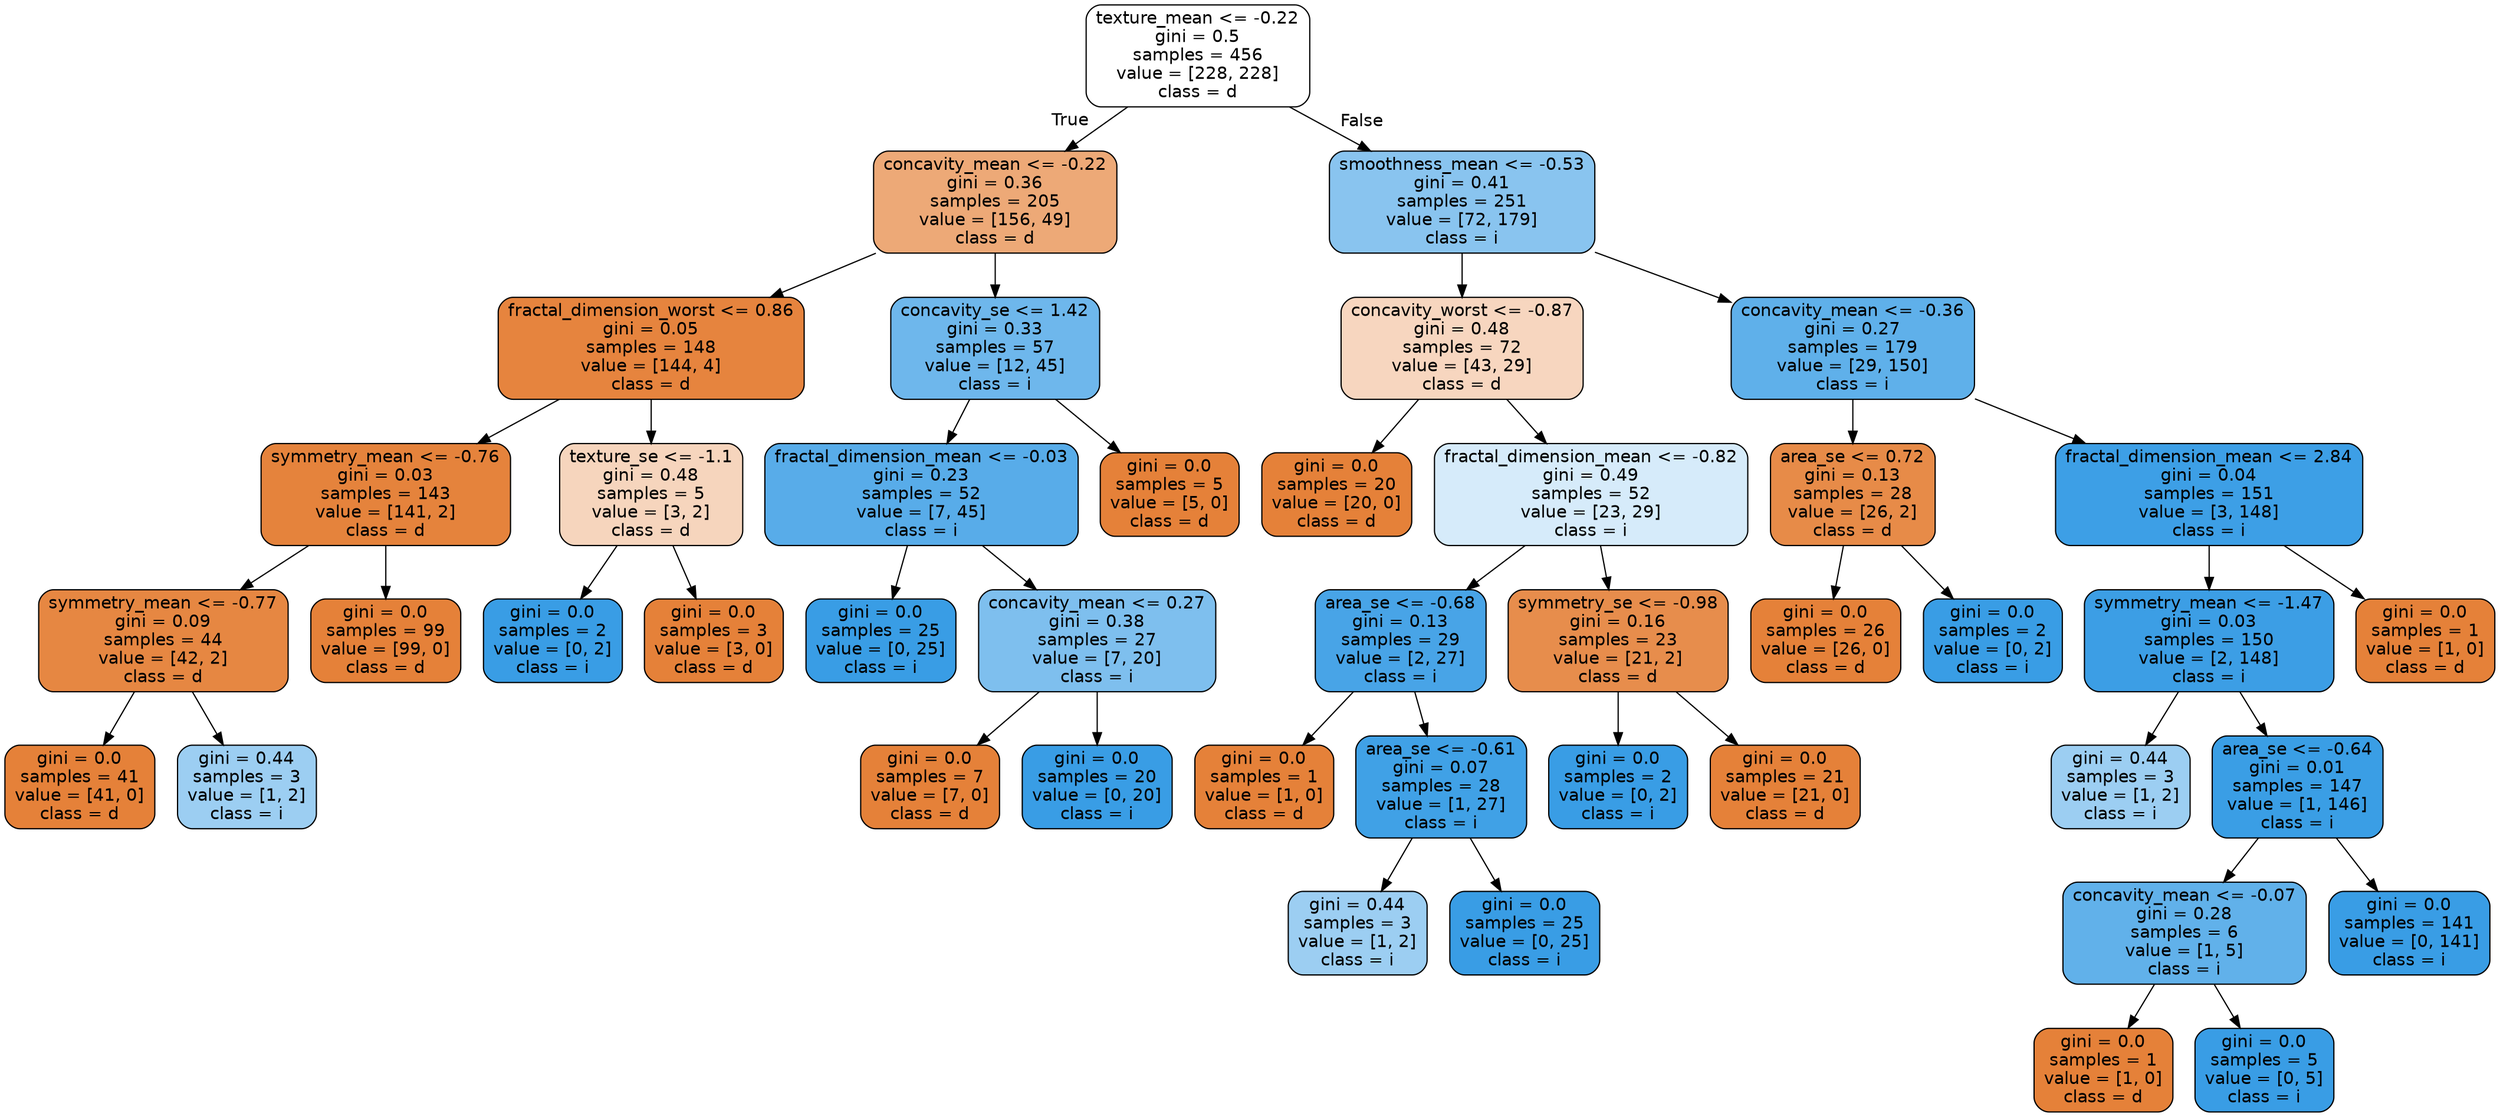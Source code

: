 digraph Tree {
node [shape=box, style="filled, rounded", color="black", fontname="helvetica"] ;
edge [fontname="helvetica"] ;
0 [label="texture_mean <= -0.22\ngini = 0.5\nsamples = 456\nvalue = [228, 228]\nclass = d", fillcolor="#ffffff"] ;
1 [label="concavity_mean <= -0.22\ngini = 0.36\nsamples = 205\nvalue = [156, 49]\nclass = d", fillcolor="#eda977"] ;
0 -> 1 [labeldistance=2.5, labelangle=45, headlabel="True"] ;
2 [label="fractal_dimension_worst <= 0.86\ngini = 0.05\nsamples = 148\nvalue = [144, 4]\nclass = d", fillcolor="#e6843e"] ;
1 -> 2 ;
3 [label="symmetry_mean <= -0.76\ngini = 0.03\nsamples = 143\nvalue = [141, 2]\nclass = d", fillcolor="#e5833c"] ;
2 -> 3 ;
4 [label="symmetry_mean <= -0.77\ngini = 0.09\nsamples = 44\nvalue = [42, 2]\nclass = d", fillcolor="#e68742"] ;
3 -> 4 ;
5 [label="gini = 0.0\nsamples = 41\nvalue = [41, 0]\nclass = d", fillcolor="#e58139"] ;
4 -> 5 ;
6 [label="gini = 0.44\nsamples = 3\nvalue = [1, 2]\nclass = i", fillcolor="#9ccef2"] ;
4 -> 6 ;
7 [label="gini = 0.0\nsamples = 99\nvalue = [99, 0]\nclass = d", fillcolor="#e58139"] ;
3 -> 7 ;
8 [label="texture_se <= -1.1\ngini = 0.48\nsamples = 5\nvalue = [3, 2]\nclass = d", fillcolor="#f6d5bd"] ;
2 -> 8 ;
9 [label="gini = 0.0\nsamples = 2\nvalue = [0, 2]\nclass = i", fillcolor="#399de5"] ;
8 -> 9 ;
10 [label="gini = 0.0\nsamples = 3\nvalue = [3, 0]\nclass = d", fillcolor="#e58139"] ;
8 -> 10 ;
11 [label="concavity_se <= 1.42\ngini = 0.33\nsamples = 57\nvalue = [12, 45]\nclass = i", fillcolor="#6eb7ec"] ;
1 -> 11 ;
12 [label="fractal_dimension_mean <= -0.03\ngini = 0.23\nsamples = 52\nvalue = [7, 45]\nclass = i", fillcolor="#58ace9"] ;
11 -> 12 ;
13 [label="gini = 0.0\nsamples = 25\nvalue = [0, 25]\nclass = i", fillcolor="#399de5"] ;
12 -> 13 ;
14 [label="concavity_mean <= 0.27\ngini = 0.38\nsamples = 27\nvalue = [7, 20]\nclass = i", fillcolor="#7ebfee"] ;
12 -> 14 ;
15 [label="gini = 0.0\nsamples = 7\nvalue = [7, 0]\nclass = d", fillcolor="#e58139"] ;
14 -> 15 ;
16 [label="gini = 0.0\nsamples = 20\nvalue = [0, 20]\nclass = i", fillcolor="#399de5"] ;
14 -> 16 ;
17 [label="gini = 0.0\nsamples = 5\nvalue = [5, 0]\nclass = d", fillcolor="#e58139"] ;
11 -> 17 ;
18 [label="smoothness_mean <= -0.53\ngini = 0.41\nsamples = 251\nvalue = [72, 179]\nclass = i", fillcolor="#89c4ef"] ;
0 -> 18 [labeldistance=2.5, labelangle=-45, headlabel="False"] ;
19 [label="concavity_worst <= -0.87\ngini = 0.48\nsamples = 72\nvalue = [43, 29]\nclass = d", fillcolor="#f7d6bf"] ;
18 -> 19 ;
20 [label="gini = 0.0\nsamples = 20\nvalue = [20, 0]\nclass = d", fillcolor="#e58139"] ;
19 -> 20 ;
21 [label="fractal_dimension_mean <= -0.82\ngini = 0.49\nsamples = 52\nvalue = [23, 29]\nclass = i", fillcolor="#d6ebfa"] ;
19 -> 21 ;
22 [label="area_se <= -0.68\ngini = 0.13\nsamples = 29\nvalue = [2, 27]\nclass = i", fillcolor="#48a4e7"] ;
21 -> 22 ;
23 [label="gini = 0.0\nsamples = 1\nvalue = [1, 0]\nclass = d", fillcolor="#e58139"] ;
22 -> 23 ;
24 [label="area_se <= -0.61\ngini = 0.07\nsamples = 28\nvalue = [1, 27]\nclass = i", fillcolor="#40a1e6"] ;
22 -> 24 ;
25 [label="gini = 0.44\nsamples = 3\nvalue = [1, 2]\nclass = i", fillcolor="#9ccef2"] ;
24 -> 25 ;
26 [label="gini = 0.0\nsamples = 25\nvalue = [0, 25]\nclass = i", fillcolor="#399de5"] ;
24 -> 26 ;
27 [label="symmetry_se <= -0.98\ngini = 0.16\nsamples = 23\nvalue = [21, 2]\nclass = d", fillcolor="#e78d4c"] ;
21 -> 27 ;
28 [label="gini = 0.0\nsamples = 2\nvalue = [0, 2]\nclass = i", fillcolor="#399de5"] ;
27 -> 28 ;
29 [label="gini = 0.0\nsamples = 21\nvalue = [21, 0]\nclass = d", fillcolor="#e58139"] ;
27 -> 29 ;
30 [label="concavity_mean <= -0.36\ngini = 0.27\nsamples = 179\nvalue = [29, 150]\nclass = i", fillcolor="#5fb0ea"] ;
18 -> 30 ;
31 [label="area_se <= 0.72\ngini = 0.13\nsamples = 28\nvalue = [26, 2]\nclass = d", fillcolor="#e78b48"] ;
30 -> 31 ;
32 [label="gini = 0.0\nsamples = 26\nvalue = [26, 0]\nclass = d", fillcolor="#e58139"] ;
31 -> 32 ;
33 [label="gini = 0.0\nsamples = 2\nvalue = [0, 2]\nclass = i", fillcolor="#399de5"] ;
31 -> 33 ;
34 [label="fractal_dimension_mean <= 2.84\ngini = 0.04\nsamples = 151\nvalue = [3, 148]\nclass = i", fillcolor="#3d9fe6"] ;
30 -> 34 ;
35 [label="symmetry_mean <= -1.47\ngini = 0.03\nsamples = 150\nvalue = [2, 148]\nclass = i", fillcolor="#3c9ee5"] ;
34 -> 35 ;
36 [label="gini = 0.44\nsamples = 3\nvalue = [1, 2]\nclass = i", fillcolor="#9ccef2"] ;
35 -> 36 ;
37 [label="area_se <= -0.64\ngini = 0.01\nsamples = 147\nvalue = [1, 146]\nclass = i", fillcolor="#3a9ee5"] ;
35 -> 37 ;
38 [label="concavity_mean <= -0.07\ngini = 0.28\nsamples = 6\nvalue = [1, 5]\nclass = i", fillcolor="#61b1ea"] ;
37 -> 38 ;
39 [label="gini = 0.0\nsamples = 1\nvalue = [1, 0]\nclass = d", fillcolor="#e58139"] ;
38 -> 39 ;
40 [label="gini = 0.0\nsamples = 5\nvalue = [0, 5]\nclass = i", fillcolor="#399de5"] ;
38 -> 40 ;
41 [label="gini = 0.0\nsamples = 141\nvalue = [0, 141]\nclass = i", fillcolor="#399de5"] ;
37 -> 41 ;
42 [label="gini = 0.0\nsamples = 1\nvalue = [1, 0]\nclass = d", fillcolor="#e58139"] ;
34 -> 42 ;
}